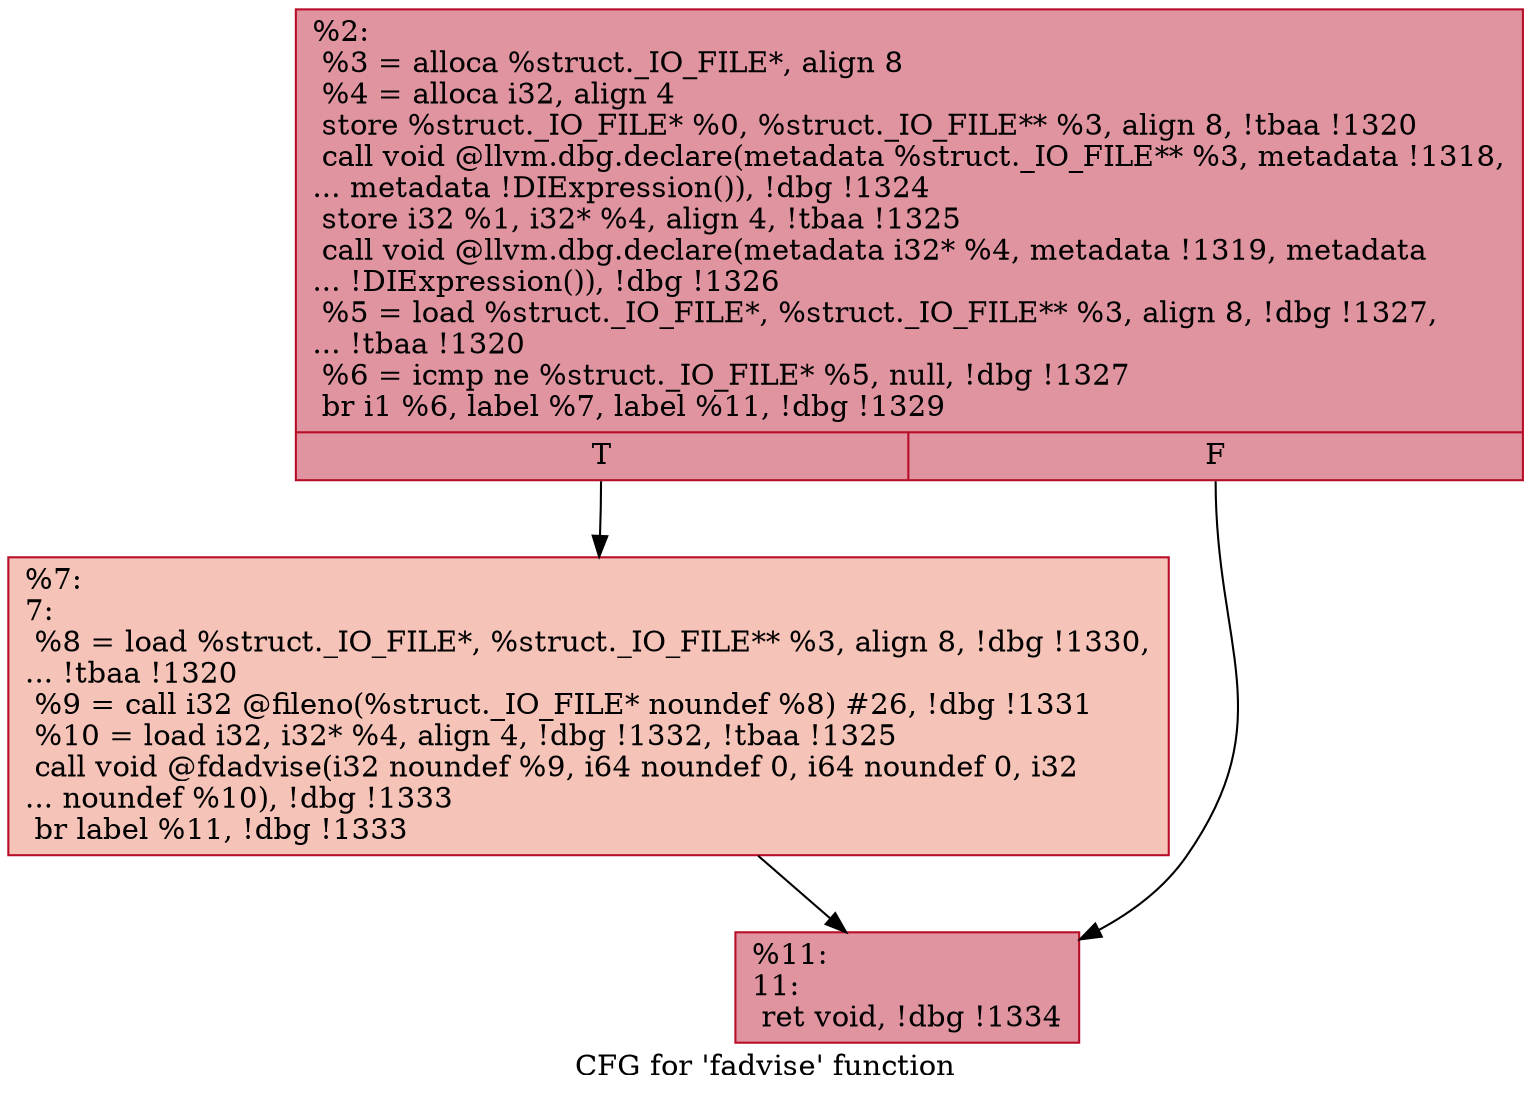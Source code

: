 digraph "CFG for 'fadvise' function" {
	label="CFG for 'fadvise' function";

	Node0x2626f20 [shape=record,color="#b70d28ff", style=filled, fillcolor="#b70d2870",label="{%2:\l  %3 = alloca %struct._IO_FILE*, align 8\l  %4 = alloca i32, align 4\l  store %struct._IO_FILE* %0, %struct._IO_FILE** %3, align 8, !tbaa !1320\l  call void @llvm.dbg.declare(metadata %struct._IO_FILE** %3, metadata !1318,\l... metadata !DIExpression()), !dbg !1324\l  store i32 %1, i32* %4, align 4, !tbaa !1325\l  call void @llvm.dbg.declare(metadata i32* %4, metadata !1319, metadata\l... !DIExpression()), !dbg !1326\l  %5 = load %struct._IO_FILE*, %struct._IO_FILE** %3, align 8, !dbg !1327,\l... !tbaa !1320\l  %6 = icmp ne %struct._IO_FILE* %5, null, !dbg !1327\l  br i1 %6, label %7, label %11, !dbg !1329\l|{<s0>T|<s1>F}}"];
	Node0x2626f20:s0 -> Node0x2626f70;
	Node0x2626f20:s1 -> Node0x2626fc0;
	Node0x2626f70 [shape=record,color="#b70d28ff", style=filled, fillcolor="#e8765c70",label="{%7:\l7:                                                \l  %8 = load %struct._IO_FILE*, %struct._IO_FILE** %3, align 8, !dbg !1330,\l... !tbaa !1320\l  %9 = call i32 @fileno(%struct._IO_FILE* noundef %8) #26, !dbg !1331\l  %10 = load i32, i32* %4, align 4, !dbg !1332, !tbaa !1325\l  call void @fdadvise(i32 noundef %9, i64 noundef 0, i64 noundef 0, i32\l... noundef %10), !dbg !1333\l  br label %11, !dbg !1333\l}"];
	Node0x2626f70 -> Node0x2626fc0;
	Node0x2626fc0 [shape=record,color="#b70d28ff", style=filled, fillcolor="#b70d2870",label="{%11:\l11:                                               \l  ret void, !dbg !1334\l}"];
}
